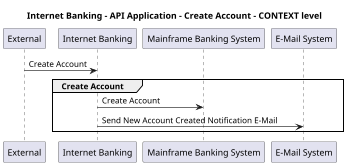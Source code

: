 @startuml
skinparam dpi 60

title Internet Banking - API Application - Create Account - CONTEXT level

participant "External" as C4InterFlow.SoftwareSystems.ExternalSystem
participant "Internet Banking" as BigBankPlc.SoftwareSystems.InternetBanking
participant "Mainframe Banking System" as BigBankPlc.SoftwareSystems.MainframeBankingSystem
participant "E-Mail System" as BigBankPlc.SoftwareSystems.EMailSystem

C4InterFlow.SoftwareSystems.ExternalSystem -> BigBankPlc.SoftwareSystems.InternetBanking : Create Account
group Create Account
BigBankPlc.SoftwareSystems.InternetBanking -> BigBankPlc.SoftwareSystems.MainframeBankingSystem : Create Account
BigBankPlc.SoftwareSystems.InternetBanking -> BigBankPlc.SoftwareSystems.EMailSystem : Send New Account Created Notification E-Mail
end


@enduml
